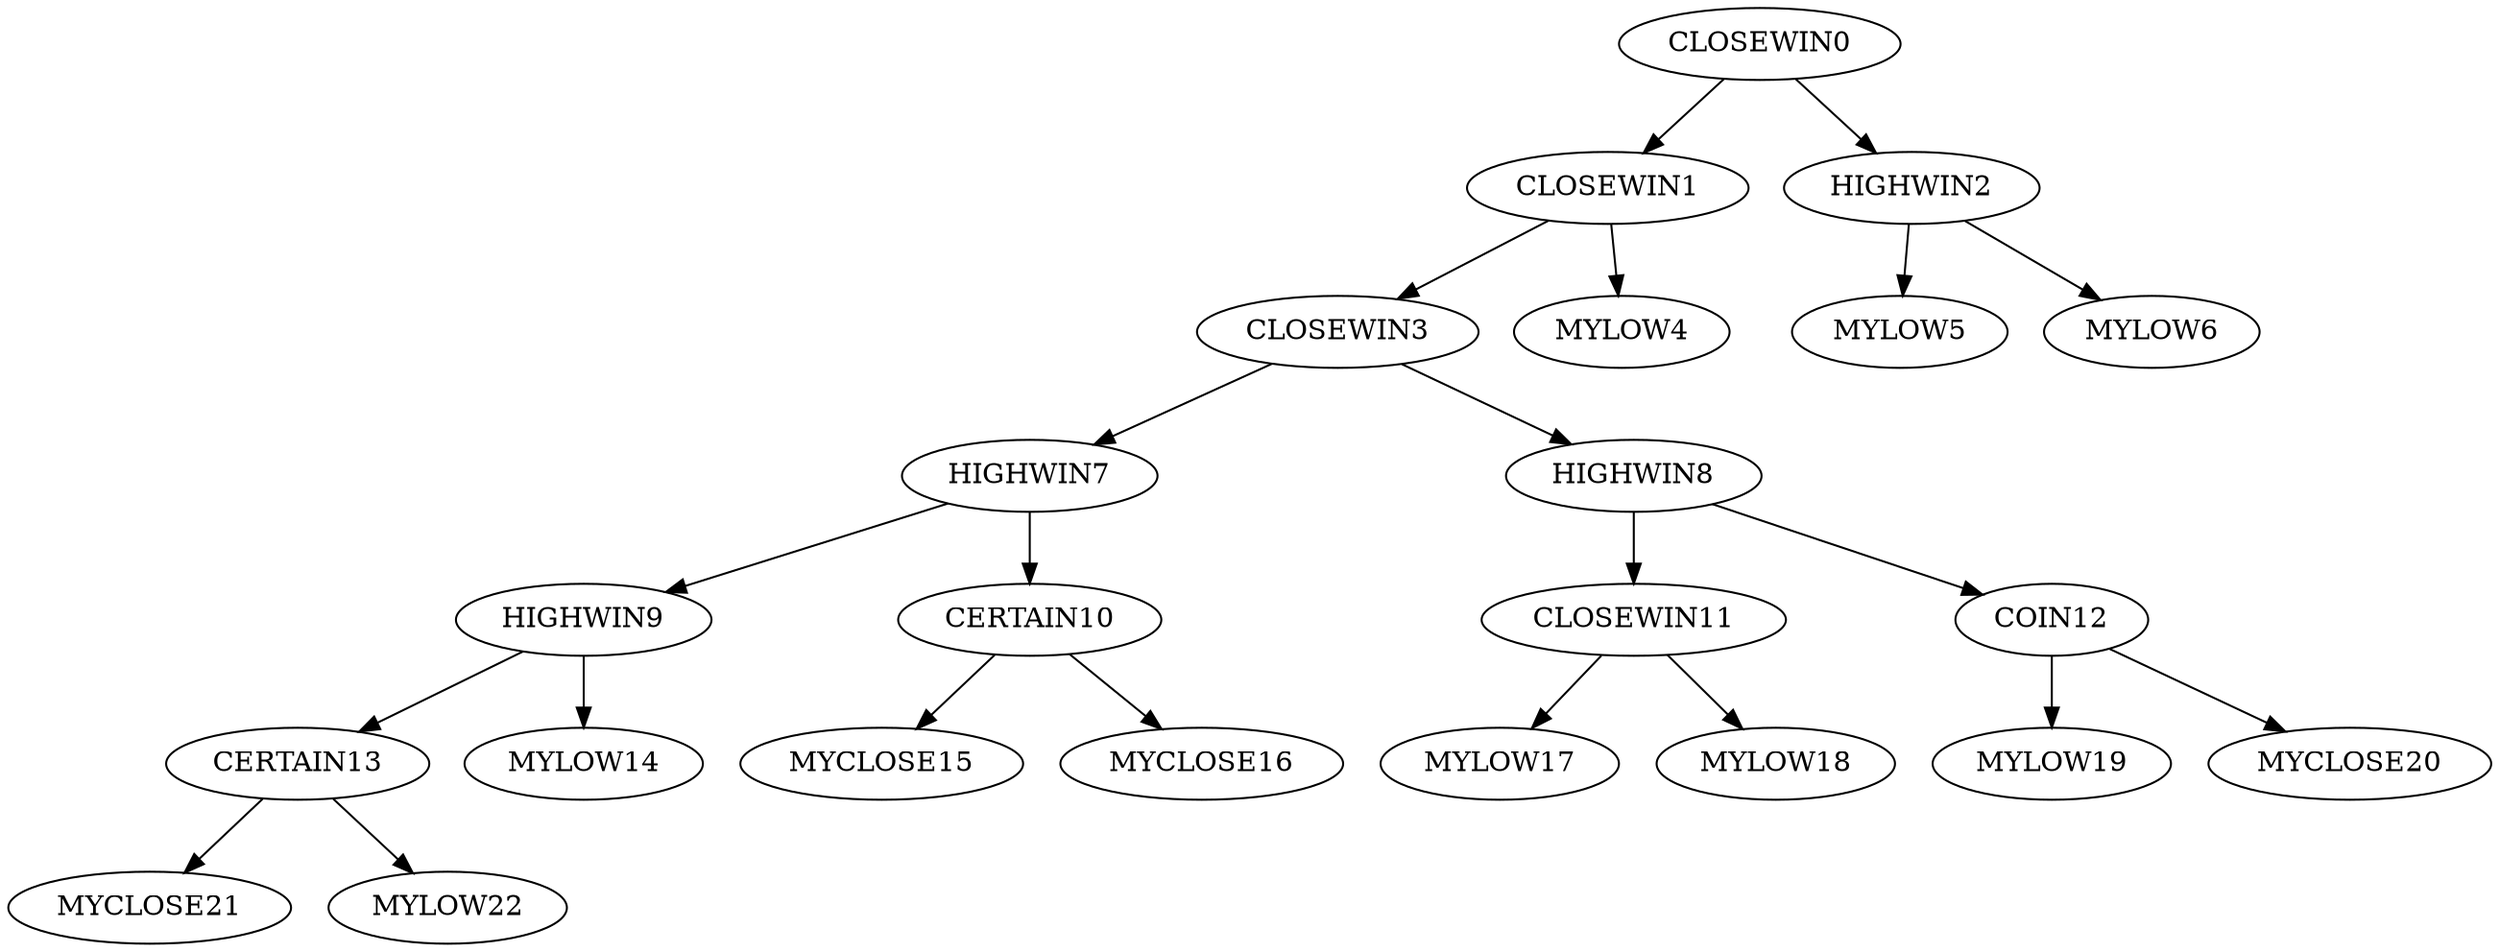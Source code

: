 digraph T {
	CLOSEWIN0 -> CLOSEWIN1;
	CLOSEWIN0 -> HIGHWIN2;
	CLOSEWIN1 -> CLOSEWIN3;
	CLOSEWIN1 -> MYLOW4;
	HIGHWIN2 -> MYLOW5;
	HIGHWIN2 -> MYLOW6;
	CLOSEWIN3 -> HIGHWIN7;
	CLOSEWIN3 -> HIGHWIN8;
	HIGHWIN7 -> HIGHWIN9;
	HIGHWIN7 -> CERTAIN10;
	HIGHWIN8 -> CLOSEWIN11;
	HIGHWIN8 -> COIN12;
	HIGHWIN9 -> CERTAIN13;
	HIGHWIN9 -> MYLOW14;
	CERTAIN10 -> MYCLOSE15;
	CERTAIN10 -> MYCLOSE16;
	CLOSEWIN11 -> MYLOW17;
	CLOSEWIN11 -> MYLOW18;
	COIN12 -> MYLOW19;
	COIN12 -> MYCLOSE20;
	CERTAIN13 -> MYCLOSE21;
	CERTAIN13 -> MYLOW22;
}